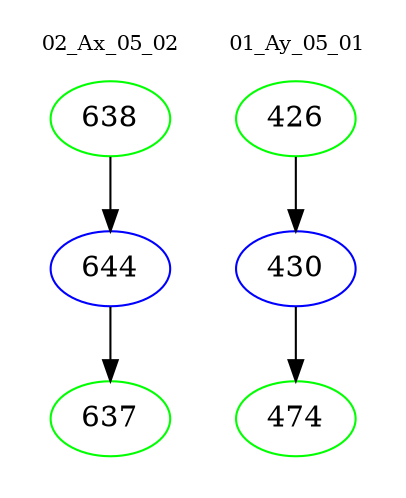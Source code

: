 digraph{
subgraph cluster_0 {
color = white
label = "02_Ax_05_02";
fontsize=10;
T0_638 [label="638", color="green"]
T0_638 -> T0_644 [color="black"]
T0_644 [label="644", color="blue"]
T0_644 -> T0_637 [color="black"]
T0_637 [label="637", color="green"]
}
subgraph cluster_1 {
color = white
label = "01_Ay_05_01";
fontsize=10;
T1_426 [label="426", color="green"]
T1_426 -> T1_430 [color="black"]
T1_430 [label="430", color="blue"]
T1_430 -> T1_474 [color="black"]
T1_474 [label="474", color="green"]
}
}
